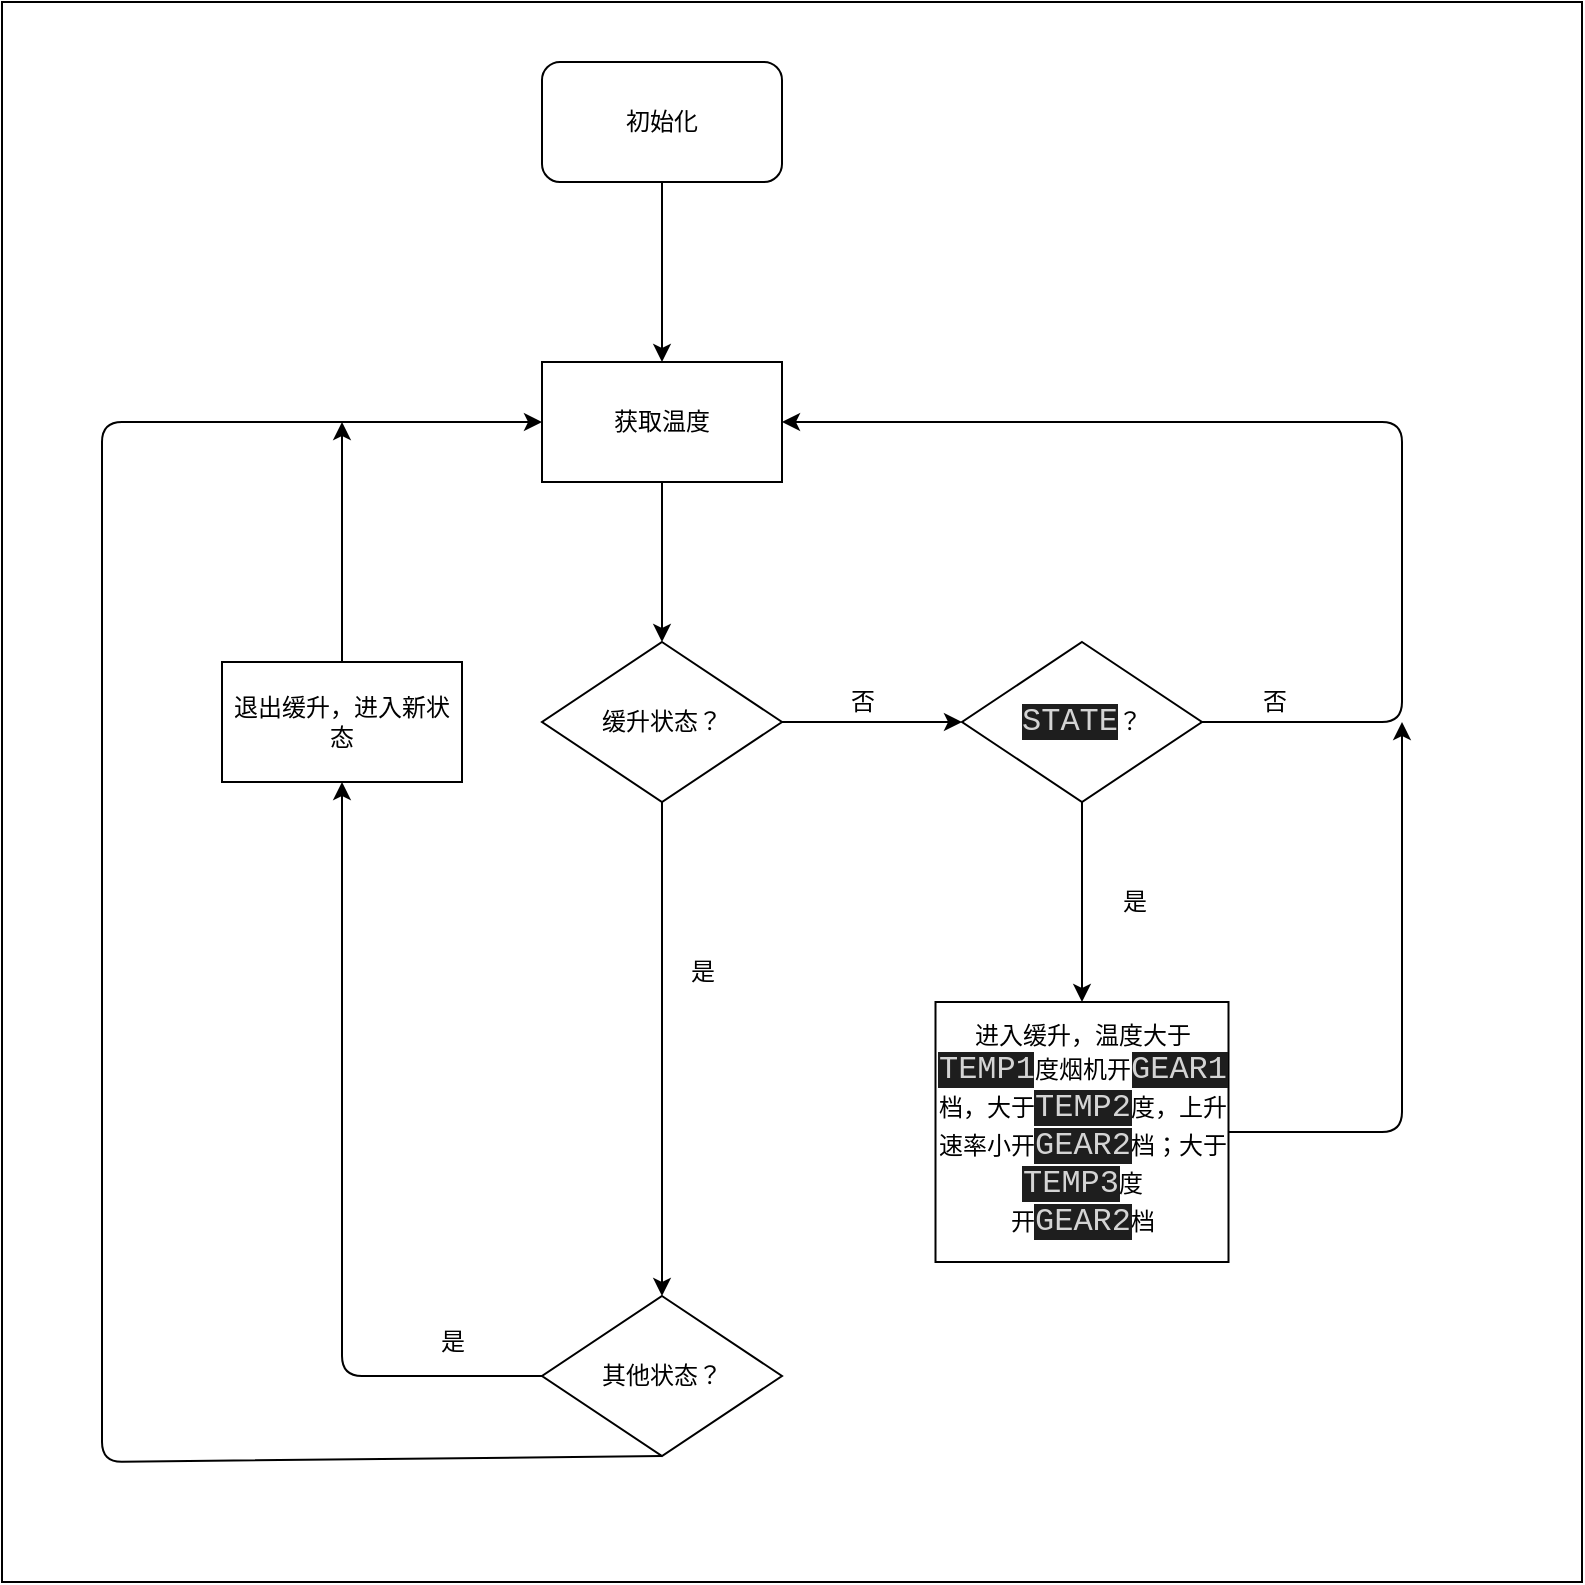<mxfile>
    <diagram id="oLkG4HMUFFeIeyW4aU7o" name="第 1 页">
        <mxGraphModel dx="1824" dy="1150" grid="1" gridSize="10" guides="1" tooltips="1" connect="1" arrows="1" fold="1" page="1" pageScale="1" pageWidth="827" pageHeight="1169" background="none" math="0" shadow="0">
            <root>
                <mxCell id="0"/>
                <mxCell id="1" parent="0"/>
                <mxCell id="259" value="" style="rounded=0;whiteSpace=wrap;html=1;" parent="1" vertex="1">
                    <mxGeometry x="19" y="100" width="790" height="790" as="geometry"/>
                </mxCell>
                <mxCell id="251" style="edgeStyle=none;html=1;exitX=0.5;exitY=1;exitDx=0;exitDy=0;" parent="1" source="220" target="221" edge="1">
                    <mxGeometry relative="1" as="geometry"/>
                </mxCell>
                <mxCell id="220" value="初始化" style="rounded=1;whiteSpace=wrap;html=1;" parent="1" vertex="1">
                    <mxGeometry x="289" y="130" width="120" height="60" as="geometry"/>
                </mxCell>
                <mxCell id="233" style="edgeStyle=none;html=1;exitX=0.5;exitY=1;exitDx=0;exitDy=0;" parent="1" source="221" target="225" edge="1">
                    <mxGeometry relative="1" as="geometry"/>
                </mxCell>
                <mxCell id="221" value="获取温度" style="rounded=0;whiteSpace=wrap;html=1;" parent="1" vertex="1">
                    <mxGeometry x="289" y="280" width="120" height="60" as="geometry"/>
                </mxCell>
                <mxCell id="235" style="edgeStyle=none;html=1;exitX=1;exitY=0.5;exitDx=0;exitDy=0;entryX=1;entryY=0.5;entryDx=0;entryDy=0;" parent="1" source="222" target="221" edge="1">
                    <mxGeometry relative="1" as="geometry">
                        <Array as="points">
                            <mxPoint x="719" y="460"/>
                            <mxPoint x="719" y="310"/>
                        </Array>
                    </mxGeometry>
                </mxCell>
                <mxCell id="249" style="edgeStyle=none;html=1;exitX=0.5;exitY=1;exitDx=0;exitDy=0;entryX=0.5;entryY=0;entryDx=0;entryDy=0;" parent="1" source="222" target="224" edge="1">
                    <mxGeometry relative="1" as="geometry">
                        <mxPoint x="559" y="540" as="targetPoint"/>
                    </mxGeometry>
                </mxCell>
                <mxCell id="222" value="&lt;span style=&quot;background-color: rgb(30 , 30 , 30) ; color: rgb(212 , 212 , 212) ; font-family: &amp;#34;consolas&amp;#34; , &amp;#34;courier new&amp;#34; , monospace ; font-size: 16px&quot;&gt;STATE&lt;/span&gt;？" style="rhombus;whiteSpace=wrap;html=1;" parent="1" vertex="1">
                    <mxGeometry x="499" y="420" width="120" height="80" as="geometry"/>
                </mxCell>
                <mxCell id="250" style="edgeStyle=none;html=1;exitX=1;exitY=0.5;exitDx=0;exitDy=0;" parent="1" source="224" edge="1">
                    <mxGeometry relative="1" as="geometry">
                        <mxPoint x="719" y="460" as="targetPoint"/>
                        <Array as="points">
                            <mxPoint x="719" y="665"/>
                        </Array>
                    </mxGeometry>
                </mxCell>
                <mxCell id="224" value="进入缓升，温度大于&lt;span style=&quot;background-color: rgb(30 , 30 , 30) ; color: rgb(212 , 212 , 212) ; font-family: &amp;#34;consolas&amp;#34; , &amp;#34;courier new&amp;#34; , monospace ; font-size: 16px&quot;&gt;TEMP1&lt;/span&gt;&lt;span&gt;度烟机开&lt;/span&gt;&lt;span style=&quot;background-color: rgb(30 , 30 , 30) ; color: rgb(212 , 212 , 212) ; font-family: &amp;#34;consolas&amp;#34; , &amp;#34;courier new&amp;#34; , monospace ; font-size: 16px&quot;&gt;GEAR1&lt;/span&gt;&lt;span&gt;档，大于&lt;/span&gt;&lt;span style=&quot;background-color: rgb(30 , 30 , 30) ; color: rgb(212 , 212 , 212) ; font-family: &amp;#34;consolas&amp;#34; , &amp;#34;courier new&amp;#34; , monospace ; font-size: 16px&quot;&gt;TEMP2&lt;/span&gt;&lt;span&gt;度，上升速率小开&lt;/span&gt;&lt;span style=&quot;background-color: rgb(30 , 30 , 30) ; color: rgb(212 , 212 , 212) ; font-family: &amp;#34;consolas&amp;#34; , &amp;#34;courier new&amp;#34; , monospace ; font-size: 16px&quot;&gt;GEAR2&lt;/span&gt;&lt;span&gt;档；大于&lt;/span&gt;&lt;span style=&quot;background-color: rgb(30 , 30 , 30) ; color: rgb(212 , 212 , 212) ; font-family: &amp;#34;consolas&amp;#34; , &amp;#34;courier new&amp;#34; , monospace ; font-size: 16px&quot;&gt;TEMP3&lt;/span&gt;&lt;span&gt;度&lt;/span&gt;&lt;br&gt;开&lt;span style=&quot;background-color: rgb(30 , 30 , 30) ; color: rgb(212 , 212 , 212) ; font-family: &amp;#34;consolas&amp;#34; , &amp;#34;courier new&amp;#34; , monospace ; font-size: 16px&quot;&gt;GEAR2&lt;/span&gt;&lt;span&gt;档&lt;/span&gt;" style="rounded=0;whiteSpace=wrap;html=1;" parent="1" vertex="1">
                    <mxGeometry x="485.75" y="600" width="146.5" height="130" as="geometry"/>
                </mxCell>
                <mxCell id="234" style="edgeStyle=none;html=1;exitX=1;exitY=0.5;exitDx=0;exitDy=0;" parent="1" source="225" target="222" edge="1">
                    <mxGeometry relative="1" as="geometry"/>
                </mxCell>
                <mxCell id="237" style="edgeStyle=none;html=1;exitX=0.5;exitY=1;exitDx=0;exitDy=0;entryX=0.5;entryY=0;entryDx=0;entryDy=0;" parent="1" source="225" target="227" edge="1">
                    <mxGeometry relative="1" as="geometry">
                        <mxPoint x="349" y="600" as="targetPoint"/>
                    </mxGeometry>
                </mxCell>
                <mxCell id="225" value="缓升状态？" style="rhombus;whiteSpace=wrap;html=1;" parent="1" vertex="1">
                    <mxGeometry x="289" y="420" width="120" height="80" as="geometry"/>
                </mxCell>
                <mxCell id="227" value="其他状态？" style="rhombus;whiteSpace=wrap;html=1;" parent="1" vertex="1">
                    <mxGeometry x="289" y="747" width="120" height="80" as="geometry"/>
                </mxCell>
                <mxCell id="244" style="edgeStyle=none;html=1;exitX=0;exitY=0.5;exitDx=0;exitDy=0;entryX=0.5;entryY=1;entryDx=0;entryDy=0;" parent="1" source="227" target="232" edge="1">
                    <mxGeometry relative="1" as="geometry">
                        <Array as="points">
                            <mxPoint x="189" y="787"/>
                        </Array>
                        <mxPoint x="289" y="1060" as="sourcePoint"/>
                    </mxGeometry>
                </mxCell>
                <mxCell id="243" style="edgeStyle=none;html=1;exitX=0.5;exitY=1;exitDx=0;exitDy=0;entryX=0;entryY=0.5;entryDx=0;entryDy=0;" parent="1" source="227" target="221" edge="1">
                    <mxGeometry relative="1" as="geometry">
                        <Array as="points">
                            <mxPoint x="69" y="830"/>
                            <mxPoint x="69" y="310"/>
                        </Array>
                        <mxPoint x="289" y="1200" as="sourcePoint"/>
                    </mxGeometry>
                </mxCell>
                <mxCell id="248" style="edgeStyle=none;html=1;exitX=0.5;exitY=0;exitDx=0;exitDy=0;" parent="1" source="232" edge="1">
                    <mxGeometry relative="1" as="geometry">
                        <mxPoint x="189" y="310" as="targetPoint"/>
                    </mxGeometry>
                </mxCell>
                <mxCell id="232" value="退出缓升，进入新状态" style="rounded=0;whiteSpace=wrap;html=1;" parent="1" vertex="1">
                    <mxGeometry x="129" y="430" width="120" height="60" as="geometry"/>
                </mxCell>
                <mxCell id="253" value="否" style="text;html=1;align=center;verticalAlign=middle;resizable=0;points=[];autosize=1;strokeColor=none;fillColor=none;" parent="1" vertex="1">
                    <mxGeometry x="434" y="440" width="30" height="20" as="geometry"/>
                </mxCell>
                <mxCell id="254" value="是" style="text;html=1;align=center;verticalAlign=middle;resizable=0;points=[];autosize=1;strokeColor=none;fillColor=none;" parent="1" vertex="1">
                    <mxGeometry x="354" y="575" width="30" height="20" as="geometry"/>
                </mxCell>
                <mxCell id="260" value="是" style="text;html=1;align=center;verticalAlign=middle;resizable=0;points=[];autosize=1;strokeColor=none;fillColor=none;" parent="1" vertex="1">
                    <mxGeometry x="229" y="760" width="30" height="20" as="geometry"/>
                </mxCell>
                <mxCell id="264" value="否" style="text;html=1;align=center;verticalAlign=middle;resizable=0;points=[];autosize=1;strokeColor=none;fillColor=none;" parent="1" vertex="1">
                    <mxGeometry x="640" y="440" width="30" height="20" as="geometry"/>
                </mxCell>
                <mxCell id="265" value="是" style="text;html=1;align=center;verticalAlign=middle;resizable=0;points=[];autosize=1;strokeColor=none;fillColor=none;" parent="1" vertex="1">
                    <mxGeometry x="570" y="540" width="30" height="20" as="geometry"/>
                </mxCell>
            </root>
        </mxGraphModel>
    </diagram>
</mxfile>